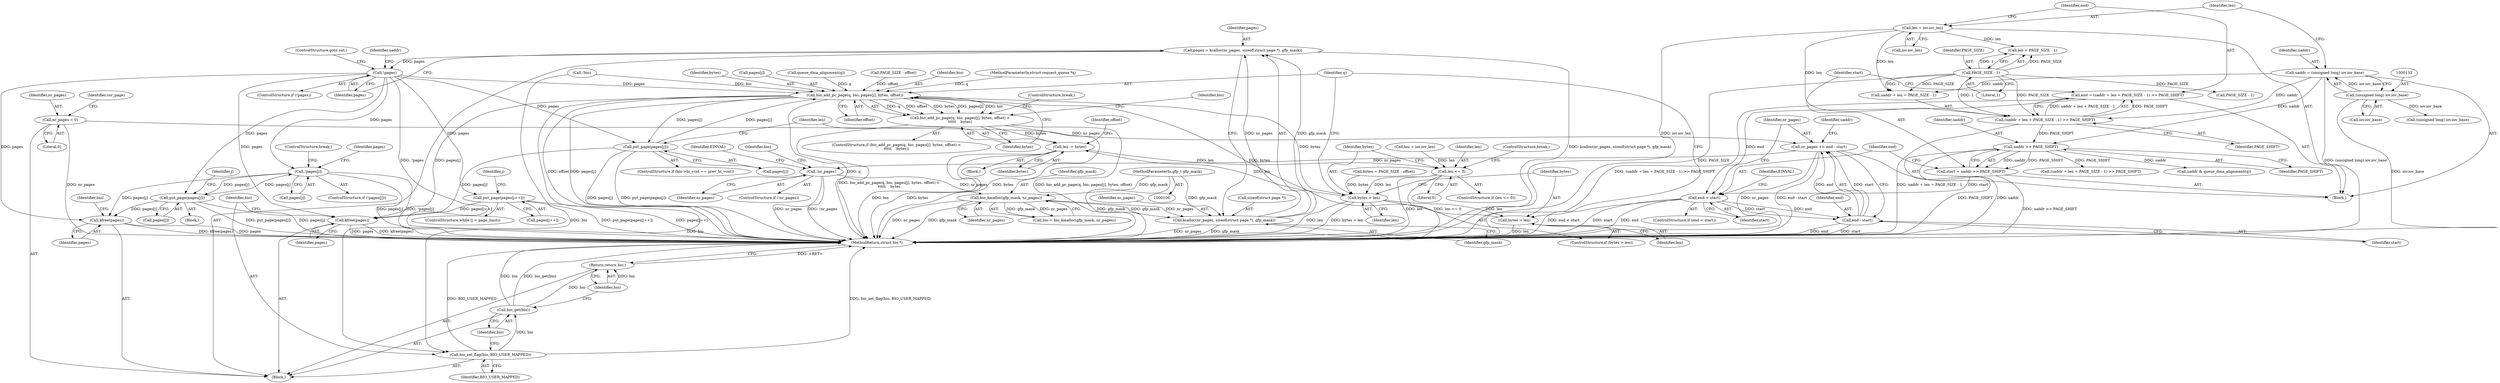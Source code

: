 digraph "0_linux_2b04e8f6bbb196cab4b232af0f8d48ff2c7a8058@API" {
"1000205" [label="(Call,pages = kcalloc(nr_pages, sizeof(struct page *), gfp_mask))"];
"1000207" [label="(Call,kcalloc(nr_pages, sizeof(struct page *), gfp_mask))"];
"1000191" [label="(Call,bio_kmalloc(gfp_mask, nr_pages))"];
"1000109" [label="(MethodParameterIn,gfp_t gfp_mask)"];
"1000183" [label="(Call,!nr_pages)"];
"1000168" [label="(Call,nr_pages += end - start)"];
"1000170" [label="(Call,end - start)"];
"1000161" [label="(Call,end < start)"];
"1000143" [label="(Call,end = (uaddr + len + PAGE_SIZE - 1) >> PAGE_SHIFT)"];
"1000145" [label="(Call,(uaddr + len + PAGE_SIZE - 1) >> PAGE_SHIFT)"];
"1000129" [label="(Call,uaddr = (unsigned long) iov.iov_base)"];
"1000131" [label="(Call,(unsigned long) iov.iov_base)"];
"1000137" [label="(Call,len = iov.iov_len)"];
"1000150" [label="(Call,PAGE_SIZE - 1)"];
"1000155" [label="(Call,start = uaddr >> PAGE_SHIFT)"];
"1000157" [label="(Call,uaddr >> PAGE_SHIFT)"];
"1000113" [label="(Call,nr_pages = 0)"];
"1000213" [label="(Call,!pages)"];
"1000294" [label="(Call,!pages[j])"];
"1000299" [label="(Call,put_page(pages[j]))"];
"1000402" [label="(Call,kfree(pages))"];
"1000348" [label="(Call,bio_add_pc_page(q, bio, pages[j], bytes, offset))"];
"1000347" [label="(Call,bio_add_pc_page(q, bio, pages[j], bytes, offset) <\n\t\t\t\t\t    bytes)"];
"1000368" [label="(Call,len -= bytes)"];
"1000335" [label="(Call,len <= 0)"];
"1000340" [label="(Call,bytes > len)"];
"1000343" [label="(Call,bytes = len)"];
"1000364" [label="(Call,put_page(pages[j]))"];
"1000386" [label="(Call,kfree(pages))"];
"1000388" [label="(Call,bio_set_flag(bio, BIO_USER_MAPPED))"];
"1000391" [label="(Call,bio_get(bio))"];
"1000393" [label="(Return,return bio;)"];
"1000381" [label="(Call,put_page(pages[j++]))"];
"1000171" [label="(Identifier,end)"];
"1000226" [label="(Call,len = iov.iov_len)"];
"1000339" [label="(ControlStructure,if (bytes > len))"];
"1000342" [label="(Identifier,len)"];
"1000191" [label="(Call,bio_kmalloc(gfp_mask, nr_pages))"];
"1000161" [label="(Call,end < start)"];
"1000402" [label="(Call,kfree(pages))"];
"1000392" [label="(Identifier,bio)"];
"1000298" [label="(ControlStructure,break;)"];
"1000215" [label="(ControlStructure,goto out;)"];
"1000341" [label="(Identifier,bytes)"];
"1000219" [label="(Identifier,uaddr)"];
"1000168" [label="(Call,nr_pages += end - start)"];
"1000336" [label="(Identifier,len)"];
"1000157" [label="(Call,uaddr >> PAGE_SHIFT)"];
"1000361" [label="(Identifier,bio)"];
"1000325" [label="(Call,PAGE_SIZE - offset)"];
"1000220" [label="(Call,(unsigned long) iov.iov_base)"];
"1000379" [label="(Identifier,j)"];
"1000388" [label="(Call,bio_set_flag(bio, BIO_USER_MAPPED))"];
"1000292" [label="(Block,)"];
"1000137" [label="(Call,len = iov.iov_len)"];
"1000212" [label="(ControlStructure,if (!pages))"];
"1000114" [label="(Identifier,nr_pages)"];
"1000195" [label="(Call,!bio)"];
"1000156" [label="(Identifier,start)"];
"1000299" [label="(Call,put_page(pages[j]))"];
"1000130" [label="(Identifier,uaddr)"];
"1000365" [label="(Call,pages[j])"];
"1000109" [label="(MethodParameterIn,gfp_t gfp_mask)"];
"1000405" [label="(Identifier,bio)"];
"1000213" [label="(Call,!pages)"];
"1000368" [label="(Call,len -= bytes)"];
"1000113" [label="(Call,nr_pages = 0)"];
"1000377" [label="(ControlStructure,while (j < page_limit))"];
"1000133" [label="(Call,iov.iov_base)"];
"1000170" [label="(Call,end - start)"];
"1000387" [label="(Identifier,pages)"];
"1000129" [label="(Call,uaddr = (unsigned long) iov.iov_base)"];
"1000291" [label="(Identifier,j)"];
"1000127" [label="(Block,)"];
"1000389" [label="(Identifier,bio)"];
"1000369" [label="(Identifier,len)"];
"1000110" [label="(Block,)"];
"1000350" [label="(Identifier,bio)"];
"1000192" [label="(Identifier,gfp_mask)"];
"1000356" [label="(Identifier,bytes)"];
"1000146" [label="(Call,uaddr + len + PAGE_SIZE - 1)"];
"1000139" [label="(Call,iov.iov_len)"];
"1000346" [label="(ControlStructure,if (bio_add_pc_page(q, bio, pages[j], bytes, offset) <\n\t\t\t\t\t    bytes))"];
"1000190" [label="(Identifier,bio)"];
"1000409" [label="(MethodReturn,struct bio *)"];
"1000209" [label="(Call,sizeof(struct page *))"];
"1000295" [label="(Call,pages[j])"];
"1000301" [label="(Identifier,pages)"];
"1000182" [label="(ControlStructure,if (!nr_pages))"];
"1000172" [label="(Identifier,start)"];
"1000345" [label="(Identifier,len)"];
"1000184" [label="(Identifier,nr_pages)"];
"1000335" [label="(Call,len <= 0)"];
"1000107" [label="(MethodParameterIn,struct request_queue *q)"];
"1000206" [label="(Identifier,pages)"];
"1000358" [label="(ControlStructure,if (bio->bi_vcnt == prev_bi_vcnt))"];
"1000394" [label="(Identifier,bio)"];
"1000372" [label="(Identifier,offset)"];
"1000183" [label="(Call,!nr_pages)"];
"1000382" [label="(Call,pages[j++])"];
"1000211" [label="(Identifier,gfp_mask)"];
"1000338" [label="(ControlStructure,break;)"];
"1000153" [label="(Identifier,PAGE_SHIFT)"];
"1000159" [label="(Identifier,PAGE_SHIFT)"];
"1000340" [label="(Call,bytes > len)"];
"1000354" [label="(Identifier,bytes)"];
"1000167" [label="(Identifier,EINVAL)"];
"1000214" [label="(Identifier,pages)"];
"1000138" [label="(Identifier,len)"];
"1000169" [label="(Identifier,nr_pages)"];
"1000120" [label="(Identifier,cur_page)"];
"1000239" [label="(Call,PAGE_SIZE - 1)"];
"1000148" [label="(Call,len + PAGE_SIZE - 1)"];
"1000151" [label="(Identifier,PAGE_SIZE)"];
"1000131" [label="(Call,(unsigned long) iov.iov_base)"];
"1000207" [label="(Call,kcalloc(nr_pages, sizeof(struct page *), gfp_mask))"];
"1000160" [label="(ControlStructure,if (end < start))"];
"1000348" [label="(Call,bio_add_pc_page(q, bio, pages[j], bytes, offset))"];
"1000364" [label="(Call,put_page(pages[j]))"];
"1000351" [label="(Call,pages[j])"];
"1000357" [label="(ControlStructure,break;)"];
"1000393" [label="(Return,return bio;)"];
"1000115" [label="(Literal,0)"];
"1000370" [label="(Identifier,bytes)"];
"1000323" [label="(Call,bytes = PAGE_SIZE - offset)"];
"1000347" [label="(Call,bio_add_pc_page(q, bio, pages[j], bytes, offset) <\n\t\t\t\t\t    bytes)"];
"1000381" [label="(Call,put_page(pages[j++]))"];
"1000234" [label="(Call,(uaddr + len + PAGE_SIZE - 1) >> PAGE_SHIFT)"];
"1000150" [label="(Call,PAGE_SIZE - 1)"];
"1000337" [label="(Literal,0)"];
"1000162" [label="(Identifier,end)"];
"1000205" [label="(Call,pages = kcalloc(nr_pages, sizeof(struct page *), gfp_mask))"];
"1000386" [label="(Call,kfree(pages))"];
"1000145" [label="(Call,(uaddr + len + PAGE_SIZE - 1) >> PAGE_SHIFT)"];
"1000176" [label="(Call,queue_dma_alignment(q))"];
"1000344" [label="(Identifier,bytes)"];
"1000143" [label="(Call,end = (uaddr + len + PAGE_SIZE - 1) >> PAGE_SHIFT)"];
"1000163" [label="(Identifier,start)"];
"1000158" [label="(Identifier,uaddr)"];
"1000189" [label="(Call,bio = bio_kmalloc(gfp_mask, nr_pages))"];
"1000174" [label="(Call,uaddr & queue_dma_alignment(q))"];
"1000155" [label="(Call,start = uaddr >> PAGE_SHIFT)"];
"1000391" [label="(Call,bio_get(bio))"];
"1000355" [label="(Identifier,offset)"];
"1000188" [label="(Identifier,EINVAL)"];
"1000175" [label="(Identifier,uaddr)"];
"1000390" [label="(Identifier,BIO_USER_MAPPED)"];
"1000349" [label="(Identifier,q)"];
"1000300" [label="(Call,pages[j])"];
"1000193" [label="(Identifier,nr_pages)"];
"1000343" [label="(Call,bytes = len)"];
"1000293" [label="(ControlStructure,if (!pages[j]))"];
"1000294" [label="(Call,!pages[j])"];
"1000208" [label="(Identifier,nr_pages)"];
"1000334" [label="(ControlStructure,if (len <= 0))"];
"1000403" [label="(Identifier,pages)"];
"1000144" [label="(Identifier,end)"];
"1000321" [label="(Block,)"];
"1000152" [label="(Literal,1)"];
"1000205" -> "1000110"  [label="AST: "];
"1000205" -> "1000207"  [label="CFG: "];
"1000206" -> "1000205"  [label="AST: "];
"1000207" -> "1000205"  [label="AST: "];
"1000214" -> "1000205"  [label="CFG: "];
"1000205" -> "1000409"  [label="DDG: kcalloc(nr_pages, sizeof(struct page *), gfp_mask)"];
"1000207" -> "1000205"  [label="DDG: nr_pages"];
"1000207" -> "1000205"  [label="DDG: gfp_mask"];
"1000205" -> "1000213"  [label="DDG: pages"];
"1000207" -> "1000211"  [label="CFG: "];
"1000208" -> "1000207"  [label="AST: "];
"1000209" -> "1000207"  [label="AST: "];
"1000211" -> "1000207"  [label="AST: "];
"1000207" -> "1000409"  [label="DDG: nr_pages"];
"1000207" -> "1000409"  [label="DDG: gfp_mask"];
"1000191" -> "1000207"  [label="DDG: nr_pages"];
"1000191" -> "1000207"  [label="DDG: gfp_mask"];
"1000109" -> "1000207"  [label="DDG: gfp_mask"];
"1000191" -> "1000189"  [label="AST: "];
"1000191" -> "1000193"  [label="CFG: "];
"1000192" -> "1000191"  [label="AST: "];
"1000193" -> "1000191"  [label="AST: "];
"1000189" -> "1000191"  [label="CFG: "];
"1000191" -> "1000409"  [label="DDG: nr_pages"];
"1000191" -> "1000409"  [label="DDG: gfp_mask"];
"1000191" -> "1000189"  [label="DDG: gfp_mask"];
"1000191" -> "1000189"  [label="DDG: nr_pages"];
"1000109" -> "1000191"  [label="DDG: gfp_mask"];
"1000183" -> "1000191"  [label="DDG: nr_pages"];
"1000109" -> "1000106"  [label="AST: "];
"1000109" -> "1000409"  [label="DDG: gfp_mask"];
"1000183" -> "1000182"  [label="AST: "];
"1000183" -> "1000184"  [label="CFG: "];
"1000184" -> "1000183"  [label="AST: "];
"1000188" -> "1000183"  [label="CFG: "];
"1000190" -> "1000183"  [label="CFG: "];
"1000183" -> "1000409"  [label="DDG: nr_pages"];
"1000183" -> "1000409"  [label="DDG: !nr_pages"];
"1000168" -> "1000183"  [label="DDG: nr_pages"];
"1000168" -> "1000127"  [label="AST: "];
"1000168" -> "1000170"  [label="CFG: "];
"1000169" -> "1000168"  [label="AST: "];
"1000170" -> "1000168"  [label="AST: "];
"1000175" -> "1000168"  [label="CFG: "];
"1000168" -> "1000409"  [label="DDG: nr_pages"];
"1000168" -> "1000409"  [label="DDG: end - start"];
"1000170" -> "1000168"  [label="DDG: end"];
"1000170" -> "1000168"  [label="DDG: start"];
"1000113" -> "1000168"  [label="DDG: nr_pages"];
"1000170" -> "1000172"  [label="CFG: "];
"1000171" -> "1000170"  [label="AST: "];
"1000172" -> "1000170"  [label="AST: "];
"1000170" -> "1000409"  [label="DDG: start"];
"1000170" -> "1000409"  [label="DDG: end"];
"1000161" -> "1000170"  [label="DDG: end"];
"1000161" -> "1000170"  [label="DDG: start"];
"1000161" -> "1000160"  [label="AST: "];
"1000161" -> "1000163"  [label="CFG: "];
"1000162" -> "1000161"  [label="AST: "];
"1000163" -> "1000161"  [label="AST: "];
"1000167" -> "1000161"  [label="CFG: "];
"1000169" -> "1000161"  [label="CFG: "];
"1000161" -> "1000409"  [label="DDG: start"];
"1000161" -> "1000409"  [label="DDG: end"];
"1000161" -> "1000409"  [label="DDG: end < start"];
"1000143" -> "1000161"  [label="DDG: end"];
"1000155" -> "1000161"  [label="DDG: start"];
"1000143" -> "1000127"  [label="AST: "];
"1000143" -> "1000145"  [label="CFG: "];
"1000144" -> "1000143"  [label="AST: "];
"1000145" -> "1000143"  [label="AST: "];
"1000156" -> "1000143"  [label="CFG: "];
"1000143" -> "1000409"  [label="DDG: (uaddr + len + PAGE_SIZE - 1) >> PAGE_SHIFT"];
"1000145" -> "1000143"  [label="DDG: uaddr + len + PAGE_SIZE - 1"];
"1000145" -> "1000143"  [label="DDG: PAGE_SHIFT"];
"1000145" -> "1000153"  [label="CFG: "];
"1000146" -> "1000145"  [label="AST: "];
"1000153" -> "1000145"  [label="AST: "];
"1000145" -> "1000409"  [label="DDG: uaddr + len + PAGE_SIZE - 1"];
"1000129" -> "1000145"  [label="DDG: uaddr"];
"1000137" -> "1000145"  [label="DDG: len"];
"1000150" -> "1000145"  [label="DDG: PAGE_SIZE"];
"1000150" -> "1000145"  [label="DDG: 1"];
"1000145" -> "1000157"  [label="DDG: PAGE_SHIFT"];
"1000129" -> "1000127"  [label="AST: "];
"1000129" -> "1000131"  [label="CFG: "];
"1000130" -> "1000129"  [label="AST: "];
"1000131" -> "1000129"  [label="AST: "];
"1000138" -> "1000129"  [label="CFG: "];
"1000129" -> "1000409"  [label="DDG: (unsigned long) iov.iov_base"];
"1000131" -> "1000129"  [label="DDG: iov.iov_base"];
"1000129" -> "1000146"  [label="DDG: uaddr"];
"1000129" -> "1000157"  [label="DDG: uaddr"];
"1000131" -> "1000133"  [label="CFG: "];
"1000132" -> "1000131"  [label="AST: "];
"1000133" -> "1000131"  [label="AST: "];
"1000131" -> "1000409"  [label="DDG: iov.iov_base"];
"1000131" -> "1000220"  [label="DDG: iov.iov_base"];
"1000137" -> "1000127"  [label="AST: "];
"1000137" -> "1000139"  [label="CFG: "];
"1000138" -> "1000137"  [label="AST: "];
"1000139" -> "1000137"  [label="AST: "];
"1000144" -> "1000137"  [label="CFG: "];
"1000137" -> "1000409"  [label="DDG: iov.iov_len"];
"1000137" -> "1000146"  [label="DDG: len"];
"1000137" -> "1000148"  [label="DDG: len"];
"1000150" -> "1000148"  [label="AST: "];
"1000150" -> "1000152"  [label="CFG: "];
"1000151" -> "1000150"  [label="AST: "];
"1000152" -> "1000150"  [label="AST: "];
"1000148" -> "1000150"  [label="CFG: "];
"1000150" -> "1000409"  [label="DDG: PAGE_SIZE"];
"1000150" -> "1000146"  [label="DDG: PAGE_SIZE"];
"1000150" -> "1000146"  [label="DDG: 1"];
"1000150" -> "1000148"  [label="DDG: PAGE_SIZE"];
"1000150" -> "1000148"  [label="DDG: 1"];
"1000150" -> "1000239"  [label="DDG: PAGE_SIZE"];
"1000155" -> "1000127"  [label="AST: "];
"1000155" -> "1000157"  [label="CFG: "];
"1000156" -> "1000155"  [label="AST: "];
"1000157" -> "1000155"  [label="AST: "];
"1000162" -> "1000155"  [label="CFG: "];
"1000155" -> "1000409"  [label="DDG: uaddr >> PAGE_SHIFT"];
"1000157" -> "1000155"  [label="DDG: uaddr"];
"1000157" -> "1000155"  [label="DDG: PAGE_SHIFT"];
"1000157" -> "1000159"  [label="CFG: "];
"1000158" -> "1000157"  [label="AST: "];
"1000159" -> "1000157"  [label="AST: "];
"1000157" -> "1000409"  [label="DDG: PAGE_SHIFT"];
"1000157" -> "1000409"  [label="DDG: uaddr"];
"1000157" -> "1000174"  [label="DDG: uaddr"];
"1000157" -> "1000234"  [label="DDG: PAGE_SHIFT"];
"1000113" -> "1000110"  [label="AST: "];
"1000113" -> "1000115"  [label="CFG: "];
"1000114" -> "1000113"  [label="AST: "];
"1000115" -> "1000113"  [label="AST: "];
"1000120" -> "1000113"  [label="CFG: "];
"1000113" -> "1000409"  [label="DDG: nr_pages"];
"1000213" -> "1000212"  [label="AST: "];
"1000213" -> "1000214"  [label="CFG: "];
"1000214" -> "1000213"  [label="AST: "];
"1000215" -> "1000213"  [label="CFG: "];
"1000219" -> "1000213"  [label="CFG: "];
"1000213" -> "1000409"  [label="DDG: !pages"];
"1000213" -> "1000294"  [label="DDG: pages"];
"1000213" -> "1000299"  [label="DDG: pages"];
"1000213" -> "1000348"  [label="DDG: pages"];
"1000213" -> "1000364"  [label="DDG: pages"];
"1000213" -> "1000381"  [label="DDG: pages"];
"1000213" -> "1000386"  [label="DDG: pages"];
"1000213" -> "1000402"  [label="DDG: pages"];
"1000294" -> "1000293"  [label="AST: "];
"1000294" -> "1000295"  [label="CFG: "];
"1000295" -> "1000294"  [label="AST: "];
"1000298" -> "1000294"  [label="CFG: "];
"1000301" -> "1000294"  [label="CFG: "];
"1000294" -> "1000409"  [label="DDG: !pages[j]"];
"1000294" -> "1000409"  [label="DDG: pages[j]"];
"1000299" -> "1000294"  [label="DDG: pages[j]"];
"1000294" -> "1000299"  [label="DDG: pages[j]"];
"1000294" -> "1000402"  [label="DDG: pages[j]"];
"1000299" -> "1000292"  [label="AST: "];
"1000299" -> "1000300"  [label="CFG: "];
"1000300" -> "1000299"  [label="AST: "];
"1000291" -> "1000299"  [label="CFG: "];
"1000299" -> "1000409"  [label="DDG: put_page(pages[j])"];
"1000299" -> "1000409"  [label="DDG: pages[j]"];
"1000299" -> "1000402"  [label="DDG: pages[j]"];
"1000402" -> "1000110"  [label="AST: "];
"1000402" -> "1000403"  [label="CFG: "];
"1000403" -> "1000402"  [label="AST: "];
"1000405" -> "1000402"  [label="CFG: "];
"1000402" -> "1000409"  [label="DDG: kfree(pages)"];
"1000402" -> "1000409"  [label="DDG: pages"];
"1000348" -> "1000347"  [label="AST: "];
"1000348" -> "1000355"  [label="CFG: "];
"1000349" -> "1000348"  [label="AST: "];
"1000350" -> "1000348"  [label="AST: "];
"1000351" -> "1000348"  [label="AST: "];
"1000354" -> "1000348"  [label="AST: "];
"1000355" -> "1000348"  [label="AST: "];
"1000356" -> "1000348"  [label="CFG: "];
"1000348" -> "1000409"  [label="DDG: pages[j]"];
"1000348" -> "1000409"  [label="DDG: q"];
"1000348" -> "1000409"  [label="DDG: offset"];
"1000348" -> "1000347"  [label="DDG: q"];
"1000348" -> "1000347"  [label="DDG: offset"];
"1000348" -> "1000347"  [label="DDG: bytes"];
"1000348" -> "1000347"  [label="DDG: pages[j]"];
"1000348" -> "1000347"  [label="DDG: bio"];
"1000176" -> "1000348"  [label="DDG: q"];
"1000107" -> "1000348"  [label="DDG: q"];
"1000195" -> "1000348"  [label="DDG: bio"];
"1000364" -> "1000348"  [label="DDG: pages[j]"];
"1000343" -> "1000348"  [label="DDG: bytes"];
"1000340" -> "1000348"  [label="DDG: bytes"];
"1000325" -> "1000348"  [label="DDG: offset"];
"1000348" -> "1000364"  [label="DDG: pages[j]"];
"1000348" -> "1000386"  [label="DDG: pages[j]"];
"1000348" -> "1000388"  [label="DDG: bio"];
"1000347" -> "1000346"  [label="AST: "];
"1000347" -> "1000356"  [label="CFG: "];
"1000356" -> "1000347"  [label="AST: "];
"1000357" -> "1000347"  [label="CFG: "];
"1000361" -> "1000347"  [label="CFG: "];
"1000347" -> "1000409"  [label="DDG: bytes"];
"1000347" -> "1000409"  [label="DDG: bio_add_pc_page(q, bio, pages[j], bytes, offset)"];
"1000347" -> "1000409"  [label="DDG: bio_add_pc_page(q, bio, pages[j], bytes, offset) <\n\t\t\t\t\t    bytes"];
"1000347" -> "1000368"  [label="DDG: bytes"];
"1000368" -> "1000321"  [label="AST: "];
"1000368" -> "1000370"  [label="CFG: "];
"1000369" -> "1000368"  [label="AST: "];
"1000370" -> "1000368"  [label="AST: "];
"1000372" -> "1000368"  [label="CFG: "];
"1000368" -> "1000409"  [label="DDG: len"];
"1000368" -> "1000409"  [label="DDG: bytes"];
"1000368" -> "1000335"  [label="DDG: len"];
"1000340" -> "1000368"  [label="DDG: len"];
"1000335" -> "1000334"  [label="AST: "];
"1000335" -> "1000337"  [label="CFG: "];
"1000336" -> "1000335"  [label="AST: "];
"1000337" -> "1000335"  [label="AST: "];
"1000338" -> "1000335"  [label="CFG: "];
"1000341" -> "1000335"  [label="CFG: "];
"1000335" -> "1000409"  [label="DDG: len"];
"1000335" -> "1000409"  [label="DDG: len <= 0"];
"1000226" -> "1000335"  [label="DDG: len"];
"1000335" -> "1000340"  [label="DDG: len"];
"1000340" -> "1000339"  [label="AST: "];
"1000340" -> "1000342"  [label="CFG: "];
"1000341" -> "1000340"  [label="AST: "];
"1000342" -> "1000340"  [label="AST: "];
"1000344" -> "1000340"  [label="CFG: "];
"1000349" -> "1000340"  [label="CFG: "];
"1000340" -> "1000409"  [label="DDG: len"];
"1000340" -> "1000409"  [label="DDG: bytes > len"];
"1000323" -> "1000340"  [label="DDG: bytes"];
"1000340" -> "1000343"  [label="DDG: len"];
"1000343" -> "1000339"  [label="AST: "];
"1000343" -> "1000345"  [label="CFG: "];
"1000344" -> "1000343"  [label="AST: "];
"1000345" -> "1000343"  [label="AST: "];
"1000349" -> "1000343"  [label="CFG: "];
"1000343" -> "1000409"  [label="DDG: len"];
"1000364" -> "1000358"  [label="AST: "];
"1000364" -> "1000365"  [label="CFG: "];
"1000365" -> "1000364"  [label="AST: "];
"1000369" -> "1000364"  [label="CFG: "];
"1000364" -> "1000409"  [label="DDG: pages[j]"];
"1000364" -> "1000409"  [label="DDG: put_page(pages[j])"];
"1000364" -> "1000386"  [label="DDG: pages[j]"];
"1000386" -> "1000110"  [label="AST: "];
"1000386" -> "1000387"  [label="CFG: "];
"1000387" -> "1000386"  [label="AST: "];
"1000389" -> "1000386"  [label="CFG: "];
"1000386" -> "1000409"  [label="DDG: pages"];
"1000386" -> "1000409"  [label="DDG: kfree(pages)"];
"1000381" -> "1000386"  [label="DDG: pages[j++]"];
"1000388" -> "1000110"  [label="AST: "];
"1000388" -> "1000390"  [label="CFG: "];
"1000389" -> "1000388"  [label="AST: "];
"1000390" -> "1000388"  [label="AST: "];
"1000392" -> "1000388"  [label="CFG: "];
"1000388" -> "1000409"  [label="DDG: bio_set_flag(bio, BIO_USER_MAPPED)"];
"1000388" -> "1000409"  [label="DDG: BIO_USER_MAPPED"];
"1000195" -> "1000388"  [label="DDG: bio"];
"1000388" -> "1000391"  [label="DDG: bio"];
"1000391" -> "1000110"  [label="AST: "];
"1000391" -> "1000392"  [label="CFG: "];
"1000392" -> "1000391"  [label="AST: "];
"1000394" -> "1000391"  [label="CFG: "];
"1000391" -> "1000409"  [label="DDG: bio"];
"1000391" -> "1000409"  [label="DDG: bio_get(bio)"];
"1000391" -> "1000393"  [label="DDG: bio"];
"1000393" -> "1000110"  [label="AST: "];
"1000393" -> "1000394"  [label="CFG: "];
"1000394" -> "1000393"  [label="AST: "];
"1000409" -> "1000393"  [label="CFG: "];
"1000393" -> "1000409"  [label="DDG: <RET>"];
"1000394" -> "1000393"  [label="DDG: bio"];
"1000381" -> "1000377"  [label="AST: "];
"1000381" -> "1000382"  [label="CFG: "];
"1000382" -> "1000381"  [label="AST: "];
"1000379" -> "1000381"  [label="CFG: "];
"1000381" -> "1000409"  [label="DDG: pages[j++]"];
"1000381" -> "1000409"  [label="DDG: put_page(pages[j++])"];
}
